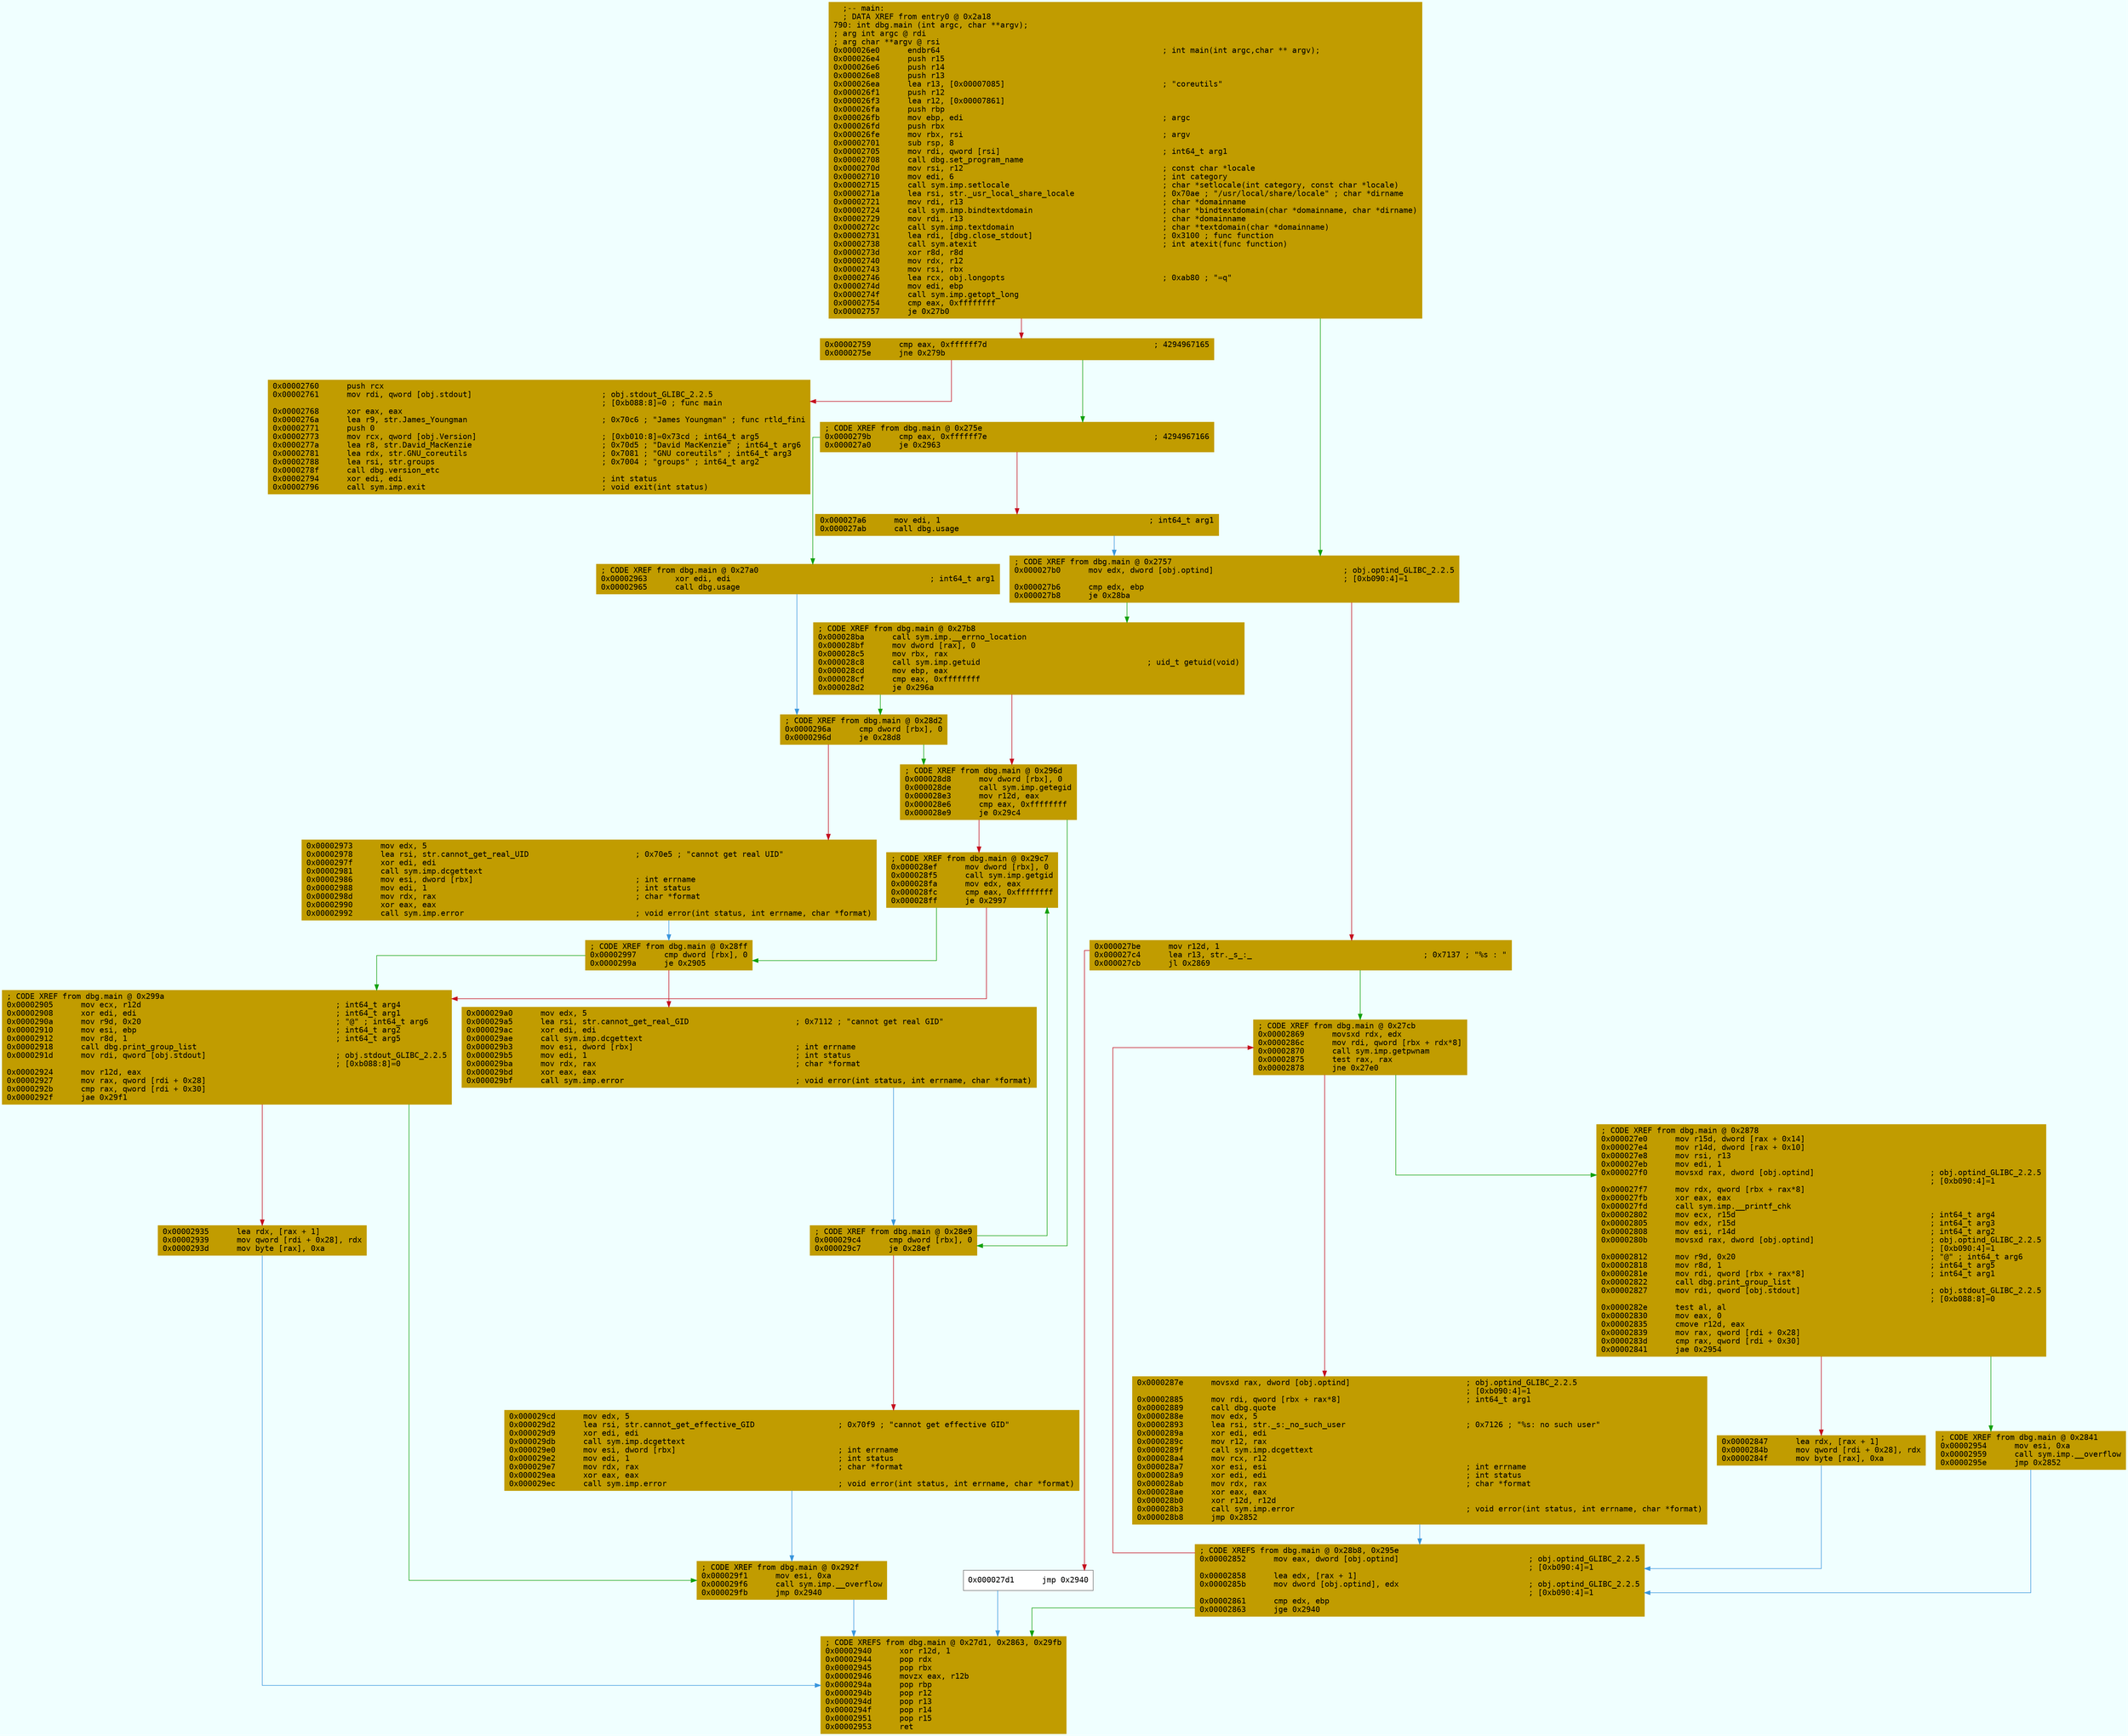 digraph code {
	graph [bgcolor=azure fontsize=8 fontname="Courier" splines="ortho"];
	node [fillcolor=gray style=filled shape=box];
	edge [arrowhead="normal"];
	"0x000026e0" [URL="dbg.main/0x000026e0", fillcolor="#c19c00",color="#c19c00", fontname="Courier",label="  ;-- main:\l  ; DATA XREF from entry0 @ 0x2a18\l790: int dbg.main (int argc, char **argv);\l; arg int argc @ rdi\l; arg char **argv @ rsi\l0x000026e0      endbr64                                                ; int main(int argc,char ** argv);\l0x000026e4      push r15\l0x000026e6      push r14\l0x000026e8      push r13\l0x000026ea      lea r13, [0x00007085]                                  ; \"coreutils\"\l0x000026f1      push r12\l0x000026f3      lea r12, [0x00007861]\l0x000026fa      push rbp\l0x000026fb      mov ebp, edi                                           ; argc\l0x000026fd      push rbx\l0x000026fe      mov rbx, rsi                                           ; argv\l0x00002701      sub rsp, 8\l0x00002705      mov rdi, qword [rsi]                                   ; int64_t arg1\l0x00002708      call dbg.set_program_name\l0x0000270d      mov rsi, r12                                           ; const char *locale\l0x00002710      mov edi, 6                                             ; int category\l0x00002715      call sym.imp.setlocale                                 ; char *setlocale(int category, const char *locale)\l0x0000271a      lea rsi, str._usr_local_share_locale                   ; 0x70ae ; \"/usr/local/share/locale\" ; char *dirname\l0x00002721      mov rdi, r13                                           ; char *domainname\l0x00002724      call sym.imp.bindtextdomain                            ; char *bindtextdomain(char *domainname, char *dirname)\l0x00002729      mov rdi, r13                                           ; char *domainname\l0x0000272c      call sym.imp.textdomain                                ; char *textdomain(char *domainname)\l0x00002731      lea rdi, [dbg.close_stdout]                            ; 0x3100 ; func function\l0x00002738      call sym.atexit                                        ; int atexit(func function)\l0x0000273d      xor r8d, r8d\l0x00002740      mov rdx, r12\l0x00002743      mov rsi, rbx\l0x00002746      lea rcx, obj.longopts                                  ; 0xab80 ; \"=q\"\l0x0000274d      mov edi, ebp\l0x0000274f      call sym.imp.getopt_long\l0x00002754      cmp eax, 0xffffffff\l0x00002757      je 0x27b0\l"]
	"0x00002759" [URL="dbg.main/0x00002759", fillcolor="#c19c00",color="#c19c00", fontname="Courier",label="0x00002759      cmp eax, 0xffffff7d                                    ; 4294967165\l0x0000275e      jne 0x279b\l"]
	"0x00002760" [URL="dbg.main/0x00002760", fillcolor="#c19c00",color="#c19c00", fontname="Courier",label="0x00002760      push rcx\l0x00002761      mov rdi, qword [obj.stdout]                            ; obj.stdout_GLIBC_2.2.5\l                                                                       ; [0xb088:8]=0 ; func main\l0x00002768      xor eax, eax\l0x0000276a      lea r9, str.James_Youngman                             ; 0x70c6 ; \"James Youngman\" ; func rtld_fini\l0x00002771      push 0\l0x00002773      mov rcx, qword [obj.Version]                           ; [0xb010:8]=0x73cd ; int64_t arg5\l0x0000277a      lea r8, str.David_MacKenzie                            ; 0x70d5 ; \"David MacKenzie\" ; int64_t arg6\l0x00002781      lea rdx, str.GNU_coreutils                             ; 0x7081 ; \"GNU coreutils\" ; int64_t arg3\l0x00002788      lea rsi, str.groups                                    ; 0x7004 ; \"groups\" ; int64_t arg2\l0x0000278f      call dbg.version_etc\l0x00002794      xor edi, edi                                           ; int status\l0x00002796      call sym.imp.exit                                      ; void exit(int status)\l"]
	"0x0000279b" [URL="dbg.main/0x0000279b", fillcolor="#c19c00",color="#c19c00", fontname="Courier",label="; CODE XREF from dbg.main @ 0x275e\l0x0000279b      cmp eax, 0xffffff7e                                    ; 4294967166\l0x000027a0      je 0x2963\l"]
	"0x000027a6" [URL="dbg.main/0x000027a6", fillcolor="#c19c00",color="#c19c00", fontname="Courier",label="0x000027a6      mov edi, 1                                             ; int64_t arg1\l0x000027ab      call dbg.usage\l"]
	"0x000027b0" [URL="dbg.main/0x000027b0", fillcolor="#c19c00",color="#c19c00", fontname="Courier",label="; CODE XREF from dbg.main @ 0x2757\l0x000027b0      mov edx, dword [obj.optind]                            ; obj.optind_GLIBC_2.2.5\l                                                                       ; [0xb090:4]=1\l0x000027b6      cmp edx, ebp\l0x000027b8      je 0x28ba\l"]
	"0x000027be" [URL="dbg.main/0x000027be", fillcolor="#c19c00",color="#c19c00", fontname="Courier",label="0x000027be      mov r12d, 1\l0x000027c4      lea r13, str._s_:_                                     ; 0x7137 ; \"%s : \"\l0x000027cb      jl 0x2869\l"]
	"0x000027d1" [URL="dbg.main/0x000027d1", fillcolor="white",color="#767676", fontname="Courier",label="0x000027d1      jmp 0x2940\l"]
	"0x000027e0" [URL="dbg.main/0x000027e0", fillcolor="#c19c00",color="#c19c00", fontname="Courier",label="; CODE XREF from dbg.main @ 0x2878\l0x000027e0      mov r15d, dword [rax + 0x14]\l0x000027e4      mov r14d, dword [rax + 0x10]\l0x000027e8      mov rsi, r13\l0x000027eb      mov edi, 1\l0x000027f0      movsxd rax, dword [obj.optind]                         ; obj.optind_GLIBC_2.2.5\l                                                                       ; [0xb090:4]=1\l0x000027f7      mov rdx, qword [rbx + rax*8]\l0x000027fb      xor eax, eax\l0x000027fd      call sym.imp.__printf_chk\l0x00002802      mov ecx, r15d                                          ; int64_t arg4\l0x00002805      mov edx, r15d                                          ; int64_t arg3\l0x00002808      mov esi, r14d                                          ; int64_t arg2\l0x0000280b      movsxd rax, dword [obj.optind]                         ; obj.optind_GLIBC_2.2.5\l                                                                       ; [0xb090:4]=1\l0x00002812      mov r9d, 0x20                                          ; \"@\" ; int64_t arg6\l0x00002818      mov r8d, 1                                             ; int64_t arg5\l0x0000281e      mov rdi, qword [rbx + rax*8]                           ; int64_t arg1\l0x00002822      call dbg.print_group_list\l0x00002827      mov rdi, qword [obj.stdout]                            ; obj.stdout_GLIBC_2.2.5\l                                                                       ; [0xb088:8]=0\l0x0000282e      test al, al\l0x00002830      mov eax, 0\l0x00002835      cmove r12d, eax\l0x00002839      mov rax, qword [rdi + 0x28]\l0x0000283d      cmp rax, qword [rdi + 0x30]\l0x00002841      jae 0x2954\l"]
	"0x00002847" [URL="dbg.main/0x00002847", fillcolor="#c19c00",color="#c19c00", fontname="Courier",label="0x00002847      lea rdx, [rax + 1]\l0x0000284b      mov qword [rdi + 0x28], rdx\l0x0000284f      mov byte [rax], 0xa\l"]
	"0x00002852" [URL="dbg.main/0x00002852", fillcolor="#c19c00",color="#c19c00", fontname="Courier",label="; CODE XREFS from dbg.main @ 0x28b8, 0x295e\l0x00002852      mov eax, dword [obj.optind]                            ; obj.optind_GLIBC_2.2.5\l                                                                       ; [0xb090:4]=1\l0x00002858      lea edx, [rax + 1]\l0x0000285b      mov dword [obj.optind], edx                            ; obj.optind_GLIBC_2.2.5\l                                                                       ; [0xb090:4]=1\l0x00002861      cmp edx, ebp\l0x00002863      jge 0x2940\l"]
	"0x00002869" [URL="dbg.main/0x00002869", fillcolor="#c19c00",color="#c19c00", fontname="Courier",label="; CODE XREF from dbg.main @ 0x27cb\l0x00002869      movsxd rdx, edx\l0x0000286c      mov rdi, qword [rbx + rdx*8]\l0x00002870      call sym.imp.getpwnam\l0x00002875      test rax, rax\l0x00002878      jne 0x27e0\l"]
	"0x0000287e" [URL="dbg.main/0x0000287e", fillcolor="#c19c00",color="#c19c00", fontname="Courier",label="0x0000287e      movsxd rax, dword [obj.optind]                         ; obj.optind_GLIBC_2.2.5\l                                                                       ; [0xb090:4]=1\l0x00002885      mov rdi, qword [rbx + rax*8]                           ; int64_t arg1\l0x00002889      call dbg.quote\l0x0000288e      mov edx, 5\l0x00002893      lea rsi, str._s:_no_such_user                          ; 0x7126 ; \"%s: no such user\"\l0x0000289a      xor edi, edi\l0x0000289c      mov r12, rax\l0x0000289f      call sym.imp.dcgettext\l0x000028a4      mov rcx, r12\l0x000028a7      xor esi, esi                                           ; int errname\l0x000028a9      xor edi, edi                                           ; int status\l0x000028ab      mov rdx, rax                                           ; char *format\l0x000028ae      xor eax, eax\l0x000028b0      xor r12d, r12d\l0x000028b3      call sym.imp.error                                     ; void error(int status, int errname, char *format)\l0x000028b8      jmp 0x2852\l"]
	"0x000028ba" [URL="dbg.main/0x000028ba", fillcolor="#c19c00",color="#c19c00", fontname="Courier",label="; CODE XREF from dbg.main @ 0x27b8\l0x000028ba      call sym.imp.__errno_location\l0x000028bf      mov dword [rax], 0\l0x000028c5      mov rbx, rax\l0x000028c8      call sym.imp.getuid                                    ; uid_t getuid(void)\l0x000028cd      mov ebp, eax\l0x000028cf      cmp eax, 0xffffffff\l0x000028d2      je 0x296a\l"]
	"0x000028d8" [URL="dbg.main/0x000028d8", fillcolor="#c19c00",color="#c19c00", fontname="Courier",label="; CODE XREF from dbg.main @ 0x296d\l0x000028d8      mov dword [rbx], 0\l0x000028de      call sym.imp.getegid\l0x000028e3      mov r12d, eax\l0x000028e6      cmp eax, 0xffffffff\l0x000028e9      je 0x29c4\l"]
	"0x000028ef" [URL="dbg.main/0x000028ef", fillcolor="#c19c00",color="#c19c00", fontname="Courier",label="; CODE XREF from dbg.main @ 0x29c7\l0x000028ef      mov dword [rbx], 0\l0x000028f5      call sym.imp.getgid\l0x000028fa      mov edx, eax\l0x000028fc      cmp eax, 0xffffffff\l0x000028ff      je 0x2997\l"]
	"0x00002905" [URL="dbg.main/0x00002905", fillcolor="#c19c00",color="#c19c00", fontname="Courier",label="; CODE XREF from dbg.main @ 0x299a\l0x00002905      mov ecx, r12d                                          ; int64_t arg4\l0x00002908      xor edi, edi                                           ; int64_t arg1\l0x0000290a      mov r9d, 0x20                                          ; \"@\" ; int64_t arg6\l0x00002910      mov esi, ebp                                           ; int64_t arg2\l0x00002912      mov r8d, 1                                             ; int64_t arg5\l0x00002918      call dbg.print_group_list\l0x0000291d      mov rdi, qword [obj.stdout]                            ; obj.stdout_GLIBC_2.2.5\l                                                                       ; [0xb088:8]=0\l0x00002924      mov r12d, eax\l0x00002927      mov rax, qword [rdi + 0x28]\l0x0000292b      cmp rax, qword [rdi + 0x30]\l0x0000292f      jae 0x29f1\l"]
	"0x00002935" [URL="dbg.main/0x00002935", fillcolor="#c19c00",color="#c19c00", fontname="Courier",label="0x00002935      lea rdx, [rax + 1]\l0x00002939      mov qword [rdi + 0x28], rdx\l0x0000293d      mov byte [rax], 0xa\l"]
	"0x00002940" [URL="dbg.main/0x00002940", fillcolor="#c19c00",color="#c19c00", fontname="Courier",label="; CODE XREFS from dbg.main @ 0x27d1, 0x2863, 0x29fb\l0x00002940      xor r12d, 1\l0x00002944      pop rdx\l0x00002945      pop rbx\l0x00002946      movzx eax, r12b\l0x0000294a      pop rbp\l0x0000294b      pop r12\l0x0000294d      pop r13\l0x0000294f      pop r14\l0x00002951      pop r15\l0x00002953      ret\l"]
	"0x00002954" [URL="dbg.main/0x00002954", fillcolor="#c19c00",color="#c19c00", fontname="Courier",label="; CODE XREF from dbg.main @ 0x2841\l0x00002954      mov esi, 0xa\l0x00002959      call sym.imp.__overflow\l0x0000295e      jmp 0x2852\l"]
	"0x00002963" [URL="dbg.main/0x00002963", fillcolor="#c19c00",color="#c19c00", fontname="Courier",label="; CODE XREF from dbg.main @ 0x27a0\l0x00002963      xor edi, edi                                           ; int64_t arg1\l0x00002965      call dbg.usage\l"]
	"0x0000296a" [URL="dbg.main/0x0000296a", fillcolor="#c19c00",color="#c19c00", fontname="Courier",label="; CODE XREF from dbg.main @ 0x28d2\l0x0000296a      cmp dword [rbx], 0\l0x0000296d      je 0x28d8\l"]
	"0x00002973" [URL="dbg.main/0x00002973", fillcolor="#c19c00",color="#c19c00", fontname="Courier",label="0x00002973      mov edx, 5\l0x00002978      lea rsi, str.cannot_get_real_UID                       ; 0x70e5 ; \"cannot get real UID\"\l0x0000297f      xor edi, edi\l0x00002981      call sym.imp.dcgettext\l0x00002986      mov esi, dword [rbx]                                   ; int errname\l0x00002988      mov edi, 1                                             ; int status\l0x0000298d      mov rdx, rax                                           ; char *format\l0x00002990      xor eax, eax\l0x00002992      call sym.imp.error                                     ; void error(int status, int errname, char *format)\l"]
	"0x00002997" [URL="dbg.main/0x00002997", fillcolor="#c19c00",color="#c19c00", fontname="Courier",label="; CODE XREF from dbg.main @ 0x28ff\l0x00002997      cmp dword [rbx], 0\l0x0000299a      je 0x2905\l"]
	"0x000029a0" [URL="dbg.main/0x000029a0", fillcolor="#c19c00",color="#c19c00", fontname="Courier",label="0x000029a0      mov edx, 5\l0x000029a5      lea rsi, str.cannot_get_real_GID                       ; 0x7112 ; \"cannot get real GID\"\l0x000029ac      xor edi, edi\l0x000029ae      call sym.imp.dcgettext\l0x000029b3      mov esi, dword [rbx]                                   ; int errname\l0x000029b5      mov edi, 1                                             ; int status\l0x000029ba      mov rdx, rax                                           ; char *format\l0x000029bd      xor eax, eax\l0x000029bf      call sym.imp.error                                     ; void error(int status, int errname, char *format)\l"]
	"0x000029c4" [URL="dbg.main/0x000029c4", fillcolor="#c19c00",color="#c19c00", fontname="Courier",label="; CODE XREF from dbg.main @ 0x28e9\l0x000029c4      cmp dword [rbx], 0\l0x000029c7      je 0x28ef\l"]
	"0x000029cd" [URL="dbg.main/0x000029cd", fillcolor="#c19c00",color="#c19c00", fontname="Courier",label="0x000029cd      mov edx, 5\l0x000029d2      lea rsi, str.cannot_get_effective_GID                  ; 0x70f9 ; \"cannot get effective GID\"\l0x000029d9      xor edi, edi\l0x000029db      call sym.imp.dcgettext\l0x000029e0      mov esi, dword [rbx]                                   ; int errname\l0x000029e2      mov edi, 1                                             ; int status\l0x000029e7      mov rdx, rax                                           ; char *format\l0x000029ea      xor eax, eax\l0x000029ec      call sym.imp.error                                     ; void error(int status, int errname, char *format)\l"]
	"0x000029f1" [URL="dbg.main/0x000029f1", fillcolor="#c19c00",color="#c19c00", fontname="Courier",label="; CODE XREF from dbg.main @ 0x292f\l0x000029f1      mov esi, 0xa\l0x000029f6      call sym.imp.__overflow\l0x000029fb      jmp 0x2940\l"]
        "0x000026e0" -> "0x000027b0" [color="#13a10e"];
        "0x000026e0" -> "0x00002759" [color="#c50f1f"];
        "0x00002759" -> "0x0000279b" [color="#13a10e"];
        "0x00002759" -> "0x00002760" [color="#c50f1f"];
        "0x0000279b" -> "0x00002963" [color="#13a10e"];
        "0x0000279b" -> "0x000027a6" [color="#c50f1f"];
        "0x000027a6" -> "0x000027b0" [color="#3a96dd"];
        "0x000027b0" -> "0x000028ba" [color="#13a10e"];
        "0x000027b0" -> "0x000027be" [color="#c50f1f"];
        "0x000027be" -> "0x00002869" [color="#13a10e"];
        "0x000027be" -> "0x000027d1" [color="#c50f1f"];
        "0x000027d1" -> "0x00002940" [color="#3a96dd"];
        "0x000027e0" -> "0x00002954" [color="#13a10e"];
        "0x000027e0" -> "0x00002847" [color="#c50f1f"];
        "0x00002847" -> "0x00002852" [color="#3a96dd"];
        "0x00002852" -> "0x00002940" [color="#13a10e"];
        "0x00002852" -> "0x00002869" [color="#c50f1f"];
        "0x00002869" -> "0x000027e0" [color="#13a10e"];
        "0x00002869" -> "0x0000287e" [color="#c50f1f"];
        "0x0000287e" -> "0x00002852" [color="#3a96dd"];
        "0x000028ba" -> "0x0000296a" [color="#13a10e"];
        "0x000028ba" -> "0x000028d8" [color="#c50f1f"];
        "0x000028d8" -> "0x000029c4" [color="#13a10e"];
        "0x000028d8" -> "0x000028ef" [color="#c50f1f"];
        "0x000028ef" -> "0x00002997" [color="#13a10e"];
        "0x000028ef" -> "0x00002905" [color="#c50f1f"];
        "0x00002905" -> "0x000029f1" [color="#13a10e"];
        "0x00002905" -> "0x00002935" [color="#c50f1f"];
        "0x00002935" -> "0x00002940" [color="#3a96dd"];
        "0x00002954" -> "0x00002852" [color="#3a96dd"];
        "0x00002963" -> "0x0000296a" [color="#3a96dd"];
        "0x0000296a" -> "0x000028d8" [color="#13a10e"];
        "0x0000296a" -> "0x00002973" [color="#c50f1f"];
        "0x00002973" -> "0x00002997" [color="#3a96dd"];
        "0x00002997" -> "0x00002905" [color="#13a10e"];
        "0x00002997" -> "0x000029a0" [color="#c50f1f"];
        "0x000029a0" -> "0x000029c4" [color="#3a96dd"];
        "0x000029c4" -> "0x000028ef" [color="#13a10e"];
        "0x000029c4" -> "0x000029cd" [color="#c50f1f"];
        "0x000029cd" -> "0x000029f1" [color="#3a96dd"];
        "0x000029f1" -> "0x00002940" [color="#3a96dd"];
}
